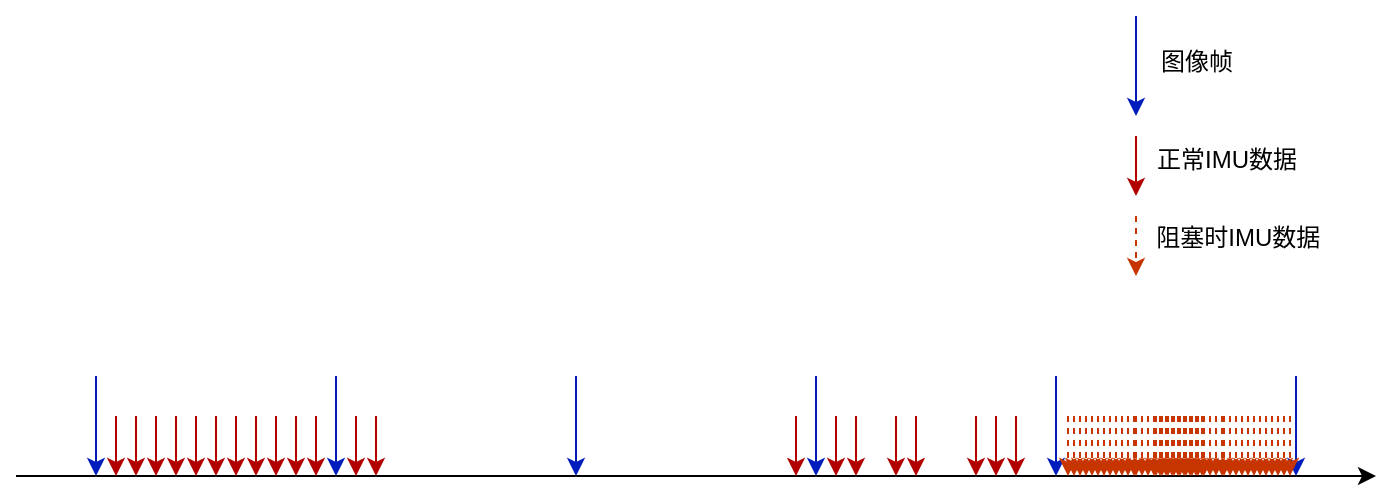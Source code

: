 <mxfile version="22.1.16" type="github">
  <diagram name="第 1 页" id="wvds4Noi8qXVrxd7TBgN">
    <mxGraphModel dx="1144" dy="659" grid="1" gridSize="10" guides="1" tooltips="1" connect="1" arrows="1" fold="1" page="1" pageScale="1" pageWidth="827" pageHeight="1169" math="0" shadow="0">
      <root>
        <mxCell id="0" />
        <mxCell id="1" parent="0" />
        <mxCell id="l1dMKH1lv7zG28irYOyC-1" value="" style="endArrow=classic;html=1;rounded=0;" edge="1" parent="1">
          <mxGeometry width="50" height="50" relative="1" as="geometry">
            <mxPoint x="40" y="360" as="sourcePoint" />
            <mxPoint x="720" y="360" as="targetPoint" />
          </mxGeometry>
        </mxCell>
        <mxCell id="l1dMKH1lv7zG28irYOyC-2" value="" style="endArrow=classic;html=1;rounded=0;fillColor=#0050ef;strokeColor=#001DBC;" edge="1" parent="1">
          <mxGeometry width="50" height="50" relative="1" as="geometry">
            <mxPoint x="80" y="310" as="sourcePoint" />
            <mxPoint x="80" y="360" as="targetPoint" />
          </mxGeometry>
        </mxCell>
        <mxCell id="l1dMKH1lv7zG28irYOyC-3" value="" style="endArrow=classic;html=1;rounded=0;fillColor=#0050ef;strokeColor=#001DBC;" edge="1" parent="1">
          <mxGeometry width="50" height="50" relative="1" as="geometry">
            <mxPoint x="200" y="310" as="sourcePoint" />
            <mxPoint x="200" y="360" as="targetPoint" />
          </mxGeometry>
        </mxCell>
        <mxCell id="l1dMKH1lv7zG28irYOyC-4" value="" style="endArrow=classic;html=1;rounded=0;fillColor=#0050ef;strokeColor=#001DBC;" edge="1" parent="1">
          <mxGeometry width="50" height="50" relative="1" as="geometry">
            <mxPoint x="320" y="310" as="sourcePoint" />
            <mxPoint x="320" y="360" as="targetPoint" />
          </mxGeometry>
        </mxCell>
        <mxCell id="l1dMKH1lv7zG28irYOyC-5" value="" style="endArrow=classic;html=1;rounded=0;fillColor=#0050ef;strokeColor=#001DBC;" edge="1" parent="1">
          <mxGeometry width="50" height="50" relative="1" as="geometry">
            <mxPoint x="560" y="310" as="sourcePoint" />
            <mxPoint x="560" y="360" as="targetPoint" />
          </mxGeometry>
        </mxCell>
        <mxCell id="l1dMKH1lv7zG28irYOyC-6" value="" style="endArrow=classic;html=1;rounded=0;fillColor=#0050ef;strokeColor=#001DBC;" edge="1" parent="1">
          <mxGeometry width="50" height="50" relative="1" as="geometry">
            <mxPoint x="680" y="310" as="sourcePoint" />
            <mxPoint x="680" y="360" as="targetPoint" />
          </mxGeometry>
        </mxCell>
        <mxCell id="l1dMKH1lv7zG28irYOyC-7" value="" style="endArrow=classic;html=1;rounded=0;fillColor=#e51400;strokeColor=#B20000;" edge="1" parent="1">
          <mxGeometry width="50" height="50" relative="1" as="geometry">
            <mxPoint x="90" y="330" as="sourcePoint" />
            <mxPoint x="90" y="360" as="targetPoint" />
          </mxGeometry>
        </mxCell>
        <mxCell id="l1dMKH1lv7zG28irYOyC-8" value="" style="endArrow=classic;html=1;rounded=0;fillColor=#e51400;strokeColor=#B20000;" edge="1" parent="1">
          <mxGeometry width="50" height="50" relative="1" as="geometry">
            <mxPoint x="100" y="330" as="sourcePoint" />
            <mxPoint x="100" y="360" as="targetPoint" />
          </mxGeometry>
        </mxCell>
        <mxCell id="l1dMKH1lv7zG28irYOyC-9" value="" style="endArrow=classic;html=1;rounded=0;fillColor=#e51400;strokeColor=#B20000;" edge="1" parent="1">
          <mxGeometry width="50" height="50" relative="1" as="geometry">
            <mxPoint x="110" y="330" as="sourcePoint" />
            <mxPoint x="110" y="360" as="targetPoint" />
          </mxGeometry>
        </mxCell>
        <mxCell id="l1dMKH1lv7zG28irYOyC-10" value="" style="endArrow=classic;html=1;rounded=0;fillColor=#e51400;strokeColor=#B20000;" edge="1" parent="1">
          <mxGeometry width="50" height="50" relative="1" as="geometry">
            <mxPoint x="120" y="330" as="sourcePoint" />
            <mxPoint x="120" y="360" as="targetPoint" />
          </mxGeometry>
        </mxCell>
        <mxCell id="l1dMKH1lv7zG28irYOyC-11" value="" style="endArrow=classic;html=1;rounded=0;fillColor=#e51400;strokeColor=#B20000;" edge="1" parent="1">
          <mxGeometry width="50" height="50" relative="1" as="geometry">
            <mxPoint x="130" y="330" as="sourcePoint" />
            <mxPoint x="130" y="360" as="targetPoint" />
          </mxGeometry>
        </mxCell>
        <mxCell id="l1dMKH1lv7zG28irYOyC-12" value="" style="endArrow=classic;html=1;rounded=0;fillColor=#e51400;strokeColor=#B20000;" edge="1" parent="1">
          <mxGeometry width="50" height="50" relative="1" as="geometry">
            <mxPoint x="140" y="330" as="sourcePoint" />
            <mxPoint x="140" y="360" as="targetPoint" />
          </mxGeometry>
        </mxCell>
        <mxCell id="l1dMKH1lv7zG28irYOyC-13" value="" style="endArrow=classic;html=1;rounded=0;fillColor=#e51400;strokeColor=#B20000;" edge="1" parent="1">
          <mxGeometry width="50" height="50" relative="1" as="geometry">
            <mxPoint x="150" y="330" as="sourcePoint" />
            <mxPoint x="150" y="360" as="targetPoint" />
          </mxGeometry>
        </mxCell>
        <mxCell id="l1dMKH1lv7zG28irYOyC-14" value="" style="endArrow=classic;html=1;rounded=0;fillColor=#e51400;strokeColor=#B20000;" edge="1" parent="1">
          <mxGeometry width="50" height="50" relative="1" as="geometry">
            <mxPoint x="160" y="330" as="sourcePoint" />
            <mxPoint x="160" y="360" as="targetPoint" />
          </mxGeometry>
        </mxCell>
        <mxCell id="l1dMKH1lv7zG28irYOyC-15" value="" style="endArrow=classic;html=1;rounded=0;fillColor=#e51400;strokeColor=#B20000;" edge="1" parent="1">
          <mxGeometry width="50" height="50" relative="1" as="geometry">
            <mxPoint x="170" y="330" as="sourcePoint" />
            <mxPoint x="170" y="360" as="targetPoint" />
          </mxGeometry>
        </mxCell>
        <mxCell id="l1dMKH1lv7zG28irYOyC-16" value="" style="endArrow=classic;html=1;rounded=0;fillColor=#e51400;strokeColor=#B20000;" edge="1" parent="1">
          <mxGeometry width="50" height="50" relative="1" as="geometry">
            <mxPoint x="180" y="330" as="sourcePoint" />
            <mxPoint x="180" y="360" as="targetPoint" />
          </mxGeometry>
        </mxCell>
        <mxCell id="l1dMKH1lv7zG28irYOyC-17" value="" style="endArrow=classic;html=1;rounded=0;fillColor=#e51400;strokeColor=#B20000;" edge="1" parent="1">
          <mxGeometry width="50" height="50" relative="1" as="geometry">
            <mxPoint x="190" y="330" as="sourcePoint" />
            <mxPoint x="190" y="360" as="targetPoint" />
          </mxGeometry>
        </mxCell>
        <mxCell id="l1dMKH1lv7zG28irYOyC-18" value="" style="endArrow=classic;html=1;rounded=0;fillColor=#e51400;strokeColor=#B20000;" edge="1" parent="1">
          <mxGeometry width="50" height="50" relative="1" as="geometry">
            <mxPoint x="210" y="330" as="sourcePoint" />
            <mxPoint x="210" y="360" as="targetPoint" />
          </mxGeometry>
        </mxCell>
        <mxCell id="l1dMKH1lv7zG28irYOyC-19" value="" style="endArrow=classic;html=1;rounded=0;fillColor=#e51400;strokeColor=#B20000;" edge="1" parent="1">
          <mxGeometry width="50" height="50" relative="1" as="geometry">
            <mxPoint x="220" y="330" as="sourcePoint" />
            <mxPoint x="220" y="360" as="targetPoint" />
          </mxGeometry>
        </mxCell>
        <mxCell id="l1dMKH1lv7zG28irYOyC-20" value="" style="endArrow=classic;html=1;rounded=0;fillColor=#fa6800;strokeColor=#C73500;dashed=1;" edge="1" parent="1">
          <mxGeometry width="50" height="50" relative="1" as="geometry">
            <mxPoint x="566" y="330" as="sourcePoint" />
            <mxPoint x="566" y="360" as="targetPoint" />
          </mxGeometry>
        </mxCell>
        <mxCell id="l1dMKH1lv7zG28irYOyC-21" value="" style="endArrow=classic;html=1;rounded=0;fillColor=#fa6800;strokeColor=#C73500;dashed=1;" edge="1" parent="1">
          <mxGeometry width="50" height="50" relative="1" as="geometry">
            <mxPoint x="569" y="330" as="sourcePoint" />
            <mxPoint x="569" y="360" as="targetPoint" />
          </mxGeometry>
        </mxCell>
        <mxCell id="l1dMKH1lv7zG28irYOyC-22" value="" style="endArrow=classic;html=1;rounded=0;fillColor=#fa6800;strokeColor=#C73500;dashed=1;" edge="1" parent="1">
          <mxGeometry width="50" height="50" relative="1" as="geometry">
            <mxPoint x="572" y="330" as="sourcePoint" />
            <mxPoint x="572" y="360" as="targetPoint" />
          </mxGeometry>
        </mxCell>
        <mxCell id="l1dMKH1lv7zG28irYOyC-23" value="" style="endArrow=classic;html=1;rounded=0;fillColor=#fa6800;strokeColor=#C73500;dashed=1;" edge="1" parent="1">
          <mxGeometry width="50" height="50" relative="1" as="geometry">
            <mxPoint x="575" y="330" as="sourcePoint" />
            <mxPoint x="575" y="360" as="targetPoint" />
          </mxGeometry>
        </mxCell>
        <mxCell id="l1dMKH1lv7zG28irYOyC-28" value="" style="endArrow=classic;html=1;rounded=0;fillColor=#fa6800;strokeColor=#C73500;dashed=1;" edge="1" parent="1">
          <mxGeometry width="50" height="50" relative="1" as="geometry">
            <mxPoint x="578" y="330" as="sourcePoint" />
            <mxPoint x="578" y="360" as="targetPoint" />
          </mxGeometry>
        </mxCell>
        <mxCell id="l1dMKH1lv7zG28irYOyC-29" value="" style="endArrow=classic;html=1;rounded=0;fillColor=#fa6800;strokeColor=#C73500;dashed=1;" edge="1" parent="1">
          <mxGeometry width="50" height="50" relative="1" as="geometry">
            <mxPoint x="581" y="330" as="sourcePoint" />
            <mxPoint x="581" y="360" as="targetPoint" />
          </mxGeometry>
        </mxCell>
        <mxCell id="l1dMKH1lv7zG28irYOyC-30" value="" style="endArrow=classic;html=1;rounded=0;fillColor=#fa6800;strokeColor=#C73500;dashed=1;" edge="1" parent="1">
          <mxGeometry width="50" height="50" relative="1" as="geometry">
            <mxPoint x="584" y="330" as="sourcePoint" />
            <mxPoint x="584" y="360" as="targetPoint" />
          </mxGeometry>
        </mxCell>
        <mxCell id="l1dMKH1lv7zG28irYOyC-31" value="" style="endArrow=classic;html=1;rounded=0;fillColor=#fa6800;strokeColor=#C73500;dashed=1;" edge="1" parent="1">
          <mxGeometry width="50" height="50" relative="1" as="geometry">
            <mxPoint x="587" y="330" as="sourcePoint" />
            <mxPoint x="587" y="360" as="targetPoint" />
          </mxGeometry>
        </mxCell>
        <mxCell id="l1dMKH1lv7zG28irYOyC-32" value="" style="endArrow=classic;html=1;rounded=0;fillColor=#fa6800;strokeColor=#C73500;dashed=1;" edge="1" parent="1">
          <mxGeometry width="50" height="50" relative="1" as="geometry">
            <mxPoint x="590" y="330" as="sourcePoint" />
            <mxPoint x="590" y="360" as="targetPoint" />
          </mxGeometry>
        </mxCell>
        <mxCell id="l1dMKH1lv7zG28irYOyC-33" value="" style="endArrow=classic;html=1;rounded=0;fillColor=#fa6800;strokeColor=#C73500;dashed=1;" edge="1" parent="1">
          <mxGeometry width="50" height="50" relative="1" as="geometry">
            <mxPoint x="593" y="330" as="sourcePoint" />
            <mxPoint x="593" y="360" as="targetPoint" />
          </mxGeometry>
        </mxCell>
        <mxCell id="l1dMKH1lv7zG28irYOyC-34" value="" style="endArrow=classic;html=1;rounded=0;fillColor=#fa6800;strokeColor=#C73500;dashed=1;" edge="1" parent="1">
          <mxGeometry width="50" height="50" relative="1" as="geometry">
            <mxPoint x="596" y="330" as="sourcePoint" />
            <mxPoint x="596" y="360" as="targetPoint" />
          </mxGeometry>
        </mxCell>
        <mxCell id="l1dMKH1lv7zG28irYOyC-35" value="" style="endArrow=classic;html=1;rounded=0;fillColor=#fa6800;strokeColor=#C73500;dashed=1;" edge="1" parent="1">
          <mxGeometry width="50" height="50" relative="1" as="geometry">
            <mxPoint x="599" y="330" as="sourcePoint" />
            <mxPoint x="599" y="360" as="targetPoint" />
          </mxGeometry>
        </mxCell>
        <mxCell id="l1dMKH1lv7zG28irYOyC-36" value="" style="endArrow=classic;html=1;rounded=0;fillColor=#fa6800;strokeColor=#C73500;dashed=1;" edge="1" parent="1">
          <mxGeometry width="50" height="50" relative="1" as="geometry">
            <mxPoint x="600" y="330" as="sourcePoint" />
            <mxPoint x="600" y="360" as="targetPoint" />
          </mxGeometry>
        </mxCell>
        <mxCell id="l1dMKH1lv7zG28irYOyC-37" value="" style="endArrow=classic;html=1;rounded=0;fillColor=#fa6800;strokeColor=#C73500;dashed=1;" edge="1" parent="1">
          <mxGeometry width="50" height="50" relative="1" as="geometry">
            <mxPoint x="603" y="330" as="sourcePoint" />
            <mxPoint x="603" y="360" as="targetPoint" />
          </mxGeometry>
        </mxCell>
        <mxCell id="l1dMKH1lv7zG28irYOyC-38" value="" style="endArrow=classic;html=1;rounded=0;fillColor=#fa6800;strokeColor=#C73500;dashed=1;" edge="1" parent="1">
          <mxGeometry width="50" height="50" relative="1" as="geometry">
            <mxPoint x="606" y="330" as="sourcePoint" />
            <mxPoint x="606" y="360" as="targetPoint" />
          </mxGeometry>
        </mxCell>
        <mxCell id="l1dMKH1lv7zG28irYOyC-39" value="" style="endArrow=classic;html=1;rounded=0;fillColor=#fa6800;strokeColor=#C73500;dashed=1;" edge="1" parent="1">
          <mxGeometry width="50" height="50" relative="1" as="geometry">
            <mxPoint x="609" y="330" as="sourcePoint" />
            <mxPoint x="609" y="360" as="targetPoint" />
          </mxGeometry>
        </mxCell>
        <mxCell id="l1dMKH1lv7zG28irYOyC-40" value="" style="endArrow=classic;html=1;rounded=0;fillColor=#fa6800;strokeColor=#C73500;dashed=1;" edge="1" parent="1">
          <mxGeometry width="50" height="50" relative="1" as="geometry">
            <mxPoint x="612" y="330" as="sourcePoint" />
            <mxPoint x="612" y="360" as="targetPoint" />
          </mxGeometry>
        </mxCell>
        <mxCell id="l1dMKH1lv7zG28irYOyC-41" value="" style="endArrow=classic;html=1;rounded=0;fillColor=#fa6800;strokeColor=#C73500;dashed=1;" edge="1" parent="1">
          <mxGeometry width="50" height="50" relative="1" as="geometry">
            <mxPoint x="615" y="330" as="sourcePoint" />
            <mxPoint x="615" y="360" as="targetPoint" />
          </mxGeometry>
        </mxCell>
        <mxCell id="l1dMKH1lv7zG28irYOyC-42" value="" style="endArrow=classic;html=1;rounded=0;fillColor=#fa6800;strokeColor=#C73500;dashed=1;" edge="1" parent="1">
          <mxGeometry width="50" height="50" relative="1" as="geometry">
            <mxPoint x="618" y="330" as="sourcePoint" />
            <mxPoint x="618" y="360" as="targetPoint" />
          </mxGeometry>
        </mxCell>
        <mxCell id="l1dMKH1lv7zG28irYOyC-43" value="" style="endArrow=classic;html=1;rounded=0;fillColor=#fa6800;strokeColor=#C73500;dashed=1;" edge="1" parent="1">
          <mxGeometry width="50" height="50" relative="1" as="geometry">
            <mxPoint x="621" y="330" as="sourcePoint" />
            <mxPoint x="621" y="360" as="targetPoint" />
          </mxGeometry>
        </mxCell>
        <mxCell id="l1dMKH1lv7zG28irYOyC-44" value="" style="endArrow=classic;html=1;rounded=0;fillColor=#fa6800;strokeColor=#C73500;dashed=1;" edge="1" parent="1">
          <mxGeometry width="50" height="50" relative="1" as="geometry">
            <mxPoint x="624" y="330" as="sourcePoint" />
            <mxPoint x="624" y="360" as="targetPoint" />
          </mxGeometry>
        </mxCell>
        <mxCell id="l1dMKH1lv7zG28irYOyC-45" value="" style="endArrow=classic;html=1;rounded=0;fillColor=#fa6800;strokeColor=#C73500;dashed=1;" edge="1" parent="1">
          <mxGeometry width="50" height="50" relative="1" as="geometry">
            <mxPoint x="627" y="330" as="sourcePoint" />
            <mxPoint x="627" y="360" as="targetPoint" />
          </mxGeometry>
        </mxCell>
        <mxCell id="l1dMKH1lv7zG28irYOyC-46" value="" style="endArrow=classic;html=1;rounded=0;fillColor=#fa6800;strokeColor=#C73500;dashed=1;" edge="1" parent="1">
          <mxGeometry width="50" height="50" relative="1" as="geometry">
            <mxPoint x="630" y="330" as="sourcePoint" />
            <mxPoint x="630" y="360" as="targetPoint" />
          </mxGeometry>
        </mxCell>
        <mxCell id="l1dMKH1lv7zG28irYOyC-47" value="" style="endArrow=classic;html=1;rounded=0;fillColor=#fa6800;strokeColor=#C73500;dashed=1;" edge="1" parent="1">
          <mxGeometry width="50" height="50" relative="1" as="geometry">
            <mxPoint x="633" y="330" as="sourcePoint" />
            <mxPoint x="633" y="360" as="targetPoint" />
          </mxGeometry>
        </mxCell>
        <mxCell id="l1dMKH1lv7zG28irYOyC-48" value="" style="endArrow=classic;html=1;rounded=0;fillColor=#fa6800;strokeColor=#C73500;dashed=1;" edge="1" parent="1">
          <mxGeometry width="50" height="50" relative="1" as="geometry">
            <mxPoint x="610" y="330" as="sourcePoint" />
            <mxPoint x="610" y="360" as="targetPoint" />
          </mxGeometry>
        </mxCell>
        <mxCell id="l1dMKH1lv7zG28irYOyC-49" value="" style="endArrow=classic;html=1;rounded=0;fillColor=#fa6800;strokeColor=#C73500;dashed=1;" edge="1" parent="1">
          <mxGeometry width="50" height="50" relative="1" as="geometry">
            <mxPoint x="613" y="330" as="sourcePoint" />
            <mxPoint x="613" y="360" as="targetPoint" />
          </mxGeometry>
        </mxCell>
        <mxCell id="l1dMKH1lv7zG28irYOyC-50" value="" style="endArrow=classic;html=1;rounded=0;fillColor=#fa6800;strokeColor=#C73500;dashed=1;" edge="1" parent="1">
          <mxGeometry width="50" height="50" relative="1" as="geometry">
            <mxPoint x="616" y="330" as="sourcePoint" />
            <mxPoint x="616" y="360" as="targetPoint" />
          </mxGeometry>
        </mxCell>
        <mxCell id="l1dMKH1lv7zG28irYOyC-51" value="" style="endArrow=classic;html=1;rounded=0;fillColor=#fa6800;strokeColor=#C73500;dashed=1;" edge="1" parent="1">
          <mxGeometry width="50" height="50" relative="1" as="geometry">
            <mxPoint x="619" y="330" as="sourcePoint" />
            <mxPoint x="619" y="360" as="targetPoint" />
          </mxGeometry>
        </mxCell>
        <mxCell id="l1dMKH1lv7zG28irYOyC-52" value="" style="endArrow=classic;html=1;rounded=0;fillColor=#fa6800;strokeColor=#C73500;dashed=1;" edge="1" parent="1">
          <mxGeometry width="50" height="50" relative="1" as="geometry">
            <mxPoint x="622" y="330" as="sourcePoint" />
            <mxPoint x="622" y="360" as="targetPoint" />
          </mxGeometry>
        </mxCell>
        <mxCell id="l1dMKH1lv7zG28irYOyC-53" value="" style="endArrow=classic;html=1;rounded=0;fillColor=#fa6800;strokeColor=#C73500;dashed=1;" edge="1" parent="1">
          <mxGeometry width="50" height="50" relative="1" as="geometry">
            <mxPoint x="625" y="330" as="sourcePoint" />
            <mxPoint x="625" y="360" as="targetPoint" />
          </mxGeometry>
        </mxCell>
        <mxCell id="l1dMKH1lv7zG28irYOyC-54" value="" style="endArrow=classic;html=1;rounded=0;fillColor=#fa6800;strokeColor=#C73500;dashed=1;" edge="1" parent="1">
          <mxGeometry width="50" height="50" relative="1" as="geometry">
            <mxPoint x="628" y="330" as="sourcePoint" />
            <mxPoint x="628" y="360" as="targetPoint" />
          </mxGeometry>
        </mxCell>
        <mxCell id="l1dMKH1lv7zG28irYOyC-55" value="" style="endArrow=classic;html=1;rounded=0;fillColor=#fa6800;strokeColor=#C73500;dashed=1;" edge="1" parent="1">
          <mxGeometry width="50" height="50" relative="1" as="geometry">
            <mxPoint x="631" y="330" as="sourcePoint" />
            <mxPoint x="631" y="360" as="targetPoint" />
          </mxGeometry>
        </mxCell>
        <mxCell id="l1dMKH1lv7zG28irYOyC-56" value="" style="endArrow=classic;html=1;rounded=0;fillColor=#fa6800;strokeColor=#C73500;dashed=1;" edge="1" parent="1">
          <mxGeometry width="50" height="50" relative="1" as="geometry">
            <mxPoint x="634" y="330" as="sourcePoint" />
            <mxPoint x="634" y="360" as="targetPoint" />
          </mxGeometry>
        </mxCell>
        <mxCell id="l1dMKH1lv7zG28irYOyC-57" value="" style="endArrow=classic;html=1;rounded=0;fillColor=#fa6800;strokeColor=#C73500;dashed=1;" edge="1" parent="1">
          <mxGeometry width="50" height="50" relative="1" as="geometry">
            <mxPoint x="637" y="330" as="sourcePoint" />
            <mxPoint x="637" y="360" as="targetPoint" />
          </mxGeometry>
        </mxCell>
        <mxCell id="l1dMKH1lv7zG28irYOyC-58" value="" style="endArrow=classic;html=1;rounded=0;fillColor=#fa6800;strokeColor=#C73500;dashed=1;" edge="1" parent="1">
          <mxGeometry width="50" height="50" relative="1" as="geometry">
            <mxPoint x="640" y="330" as="sourcePoint" />
            <mxPoint x="640" y="360" as="targetPoint" />
          </mxGeometry>
        </mxCell>
        <mxCell id="l1dMKH1lv7zG28irYOyC-59" value="" style="endArrow=classic;html=1;rounded=0;fillColor=#fa6800;strokeColor=#C73500;dashed=1;" edge="1" parent="1">
          <mxGeometry width="50" height="50" relative="1" as="geometry">
            <mxPoint x="643" y="330" as="sourcePoint" />
            <mxPoint x="643" y="360" as="targetPoint" />
          </mxGeometry>
        </mxCell>
        <mxCell id="l1dMKH1lv7zG28irYOyC-60" value="" style="endArrow=classic;html=1;rounded=0;fillColor=#fa6800;strokeColor=#C73500;dashed=1;" edge="1" parent="1">
          <mxGeometry width="50" height="50" relative="1" as="geometry">
            <mxPoint x="644" y="330" as="sourcePoint" />
            <mxPoint x="644" y="360" as="targetPoint" />
          </mxGeometry>
        </mxCell>
        <mxCell id="l1dMKH1lv7zG28irYOyC-61" value="" style="endArrow=classic;html=1;rounded=0;fillColor=#fa6800;strokeColor=#C73500;dashed=1;" edge="1" parent="1">
          <mxGeometry width="50" height="50" relative="1" as="geometry">
            <mxPoint x="647" y="330" as="sourcePoint" />
            <mxPoint x="647" y="360" as="targetPoint" />
          </mxGeometry>
        </mxCell>
        <mxCell id="l1dMKH1lv7zG28irYOyC-62" value="" style="endArrow=classic;html=1;rounded=0;fillColor=#fa6800;strokeColor=#C73500;dashed=1;" edge="1" parent="1">
          <mxGeometry width="50" height="50" relative="1" as="geometry">
            <mxPoint x="650" y="330" as="sourcePoint" />
            <mxPoint x="650" y="360" as="targetPoint" />
          </mxGeometry>
        </mxCell>
        <mxCell id="l1dMKH1lv7zG28irYOyC-63" value="" style="endArrow=classic;html=1;rounded=0;fillColor=#fa6800;strokeColor=#C73500;dashed=1;" edge="1" parent="1">
          <mxGeometry width="50" height="50" relative="1" as="geometry">
            <mxPoint x="653" y="330" as="sourcePoint" />
            <mxPoint x="653" y="360" as="targetPoint" />
          </mxGeometry>
        </mxCell>
        <mxCell id="l1dMKH1lv7zG28irYOyC-64" value="" style="endArrow=classic;html=1;rounded=0;fillColor=#fa6800;strokeColor=#C73500;dashed=1;" edge="1" parent="1">
          <mxGeometry width="50" height="50" relative="1" as="geometry">
            <mxPoint x="656" y="330" as="sourcePoint" />
            <mxPoint x="656" y="360" as="targetPoint" />
          </mxGeometry>
        </mxCell>
        <mxCell id="l1dMKH1lv7zG28irYOyC-65" value="" style="endArrow=classic;html=1;rounded=0;fillColor=#fa6800;strokeColor=#C73500;dashed=1;" edge="1" parent="1">
          <mxGeometry width="50" height="50" relative="1" as="geometry">
            <mxPoint x="659" y="330" as="sourcePoint" />
            <mxPoint x="659" y="360" as="targetPoint" />
          </mxGeometry>
        </mxCell>
        <mxCell id="l1dMKH1lv7zG28irYOyC-66" value="" style="endArrow=classic;html=1;rounded=0;fillColor=#fa6800;strokeColor=#C73500;dashed=1;" edge="1" parent="1">
          <mxGeometry width="50" height="50" relative="1" as="geometry">
            <mxPoint x="662" y="330" as="sourcePoint" />
            <mxPoint x="662" y="360" as="targetPoint" />
          </mxGeometry>
        </mxCell>
        <mxCell id="l1dMKH1lv7zG28irYOyC-67" value="" style="endArrow=classic;html=1;rounded=0;fillColor=#fa6800;strokeColor=#C73500;dashed=1;" edge="1" parent="1">
          <mxGeometry width="50" height="50" relative="1" as="geometry">
            <mxPoint x="665" y="330" as="sourcePoint" />
            <mxPoint x="665" y="360" as="targetPoint" />
          </mxGeometry>
        </mxCell>
        <mxCell id="l1dMKH1lv7zG28irYOyC-68" value="" style="endArrow=classic;html=1;rounded=0;fillColor=#fa6800;strokeColor=#C73500;dashed=1;" edge="1" parent="1">
          <mxGeometry width="50" height="50" relative="1" as="geometry">
            <mxPoint x="668" y="330" as="sourcePoint" />
            <mxPoint x="668" y="360" as="targetPoint" />
          </mxGeometry>
        </mxCell>
        <mxCell id="l1dMKH1lv7zG28irYOyC-69" value="" style="endArrow=classic;html=1;rounded=0;fillColor=#fa6800;strokeColor=#C73500;dashed=1;" edge="1" parent="1">
          <mxGeometry width="50" height="50" relative="1" as="geometry">
            <mxPoint x="671" y="330" as="sourcePoint" />
            <mxPoint x="671" y="360" as="targetPoint" />
          </mxGeometry>
        </mxCell>
        <mxCell id="l1dMKH1lv7zG28irYOyC-70" value="" style="endArrow=classic;html=1;rounded=0;fillColor=#fa6800;strokeColor=#C73500;dashed=1;" edge="1" parent="1">
          <mxGeometry width="50" height="50" relative="1" as="geometry">
            <mxPoint x="674" y="330" as="sourcePoint" />
            <mxPoint x="674" y="360" as="targetPoint" />
          </mxGeometry>
        </mxCell>
        <mxCell id="l1dMKH1lv7zG28irYOyC-71" value="" style="endArrow=classic;html=1;rounded=0;fillColor=#fa6800;strokeColor=#C73500;dashed=1;" edge="1" parent="1">
          <mxGeometry width="50" height="50" relative="1" as="geometry">
            <mxPoint x="677" y="330" as="sourcePoint" />
            <mxPoint x="677" y="360" as="targetPoint" />
          </mxGeometry>
        </mxCell>
        <mxCell id="l1dMKH1lv7zG28irYOyC-72" value="" style="endArrow=classic;html=1;rounded=0;fillColor=#fa6800;strokeColor=#C73500;dashed=1;" edge="1" parent="1">
          <mxGeometry width="50" height="50" relative="1" as="geometry">
            <mxPoint x="600" y="230" as="sourcePoint" />
            <mxPoint x="600" y="260" as="targetPoint" />
          </mxGeometry>
        </mxCell>
        <mxCell id="l1dMKH1lv7zG28irYOyC-73" value="" style="endArrow=classic;html=1;rounded=0;fillColor=#e51400;strokeColor=#B20000;" edge="1" parent="1">
          <mxGeometry width="50" height="50" relative="1" as="geometry">
            <mxPoint x="600" y="190" as="sourcePoint" />
            <mxPoint x="600" y="220" as="targetPoint" />
          </mxGeometry>
        </mxCell>
        <mxCell id="l1dMKH1lv7zG28irYOyC-74" value="" style="endArrow=classic;html=1;rounded=0;fillColor=#0050ef;strokeColor=#001DBC;" edge="1" parent="1">
          <mxGeometry width="50" height="50" relative="1" as="geometry">
            <mxPoint x="600" y="130" as="sourcePoint" />
            <mxPoint x="600" y="180" as="targetPoint" />
          </mxGeometry>
        </mxCell>
        <mxCell id="l1dMKH1lv7zG28irYOyC-75" value="图像帧" style="text;html=1;align=center;verticalAlign=middle;resizable=0;points=[];autosize=1;strokeColor=none;fillColor=none;" vertex="1" parent="1">
          <mxGeometry x="600" y="138" width="60" height="30" as="geometry" />
        </mxCell>
        <mxCell id="l1dMKH1lv7zG28irYOyC-76" value="正常IMU数据" style="text;html=1;align=center;verticalAlign=middle;resizable=0;points=[];autosize=1;strokeColor=none;fillColor=none;" vertex="1" parent="1">
          <mxGeometry x="600" y="187" width="90" height="30" as="geometry" />
        </mxCell>
        <mxCell id="l1dMKH1lv7zG28irYOyC-77" value="&amp;nbsp;阻塞时IMU数据" style="text;html=1;align=center;verticalAlign=middle;resizable=0;points=[];autosize=1;strokeColor=none;fillColor=none;" vertex="1" parent="1">
          <mxGeometry x="594" y="226" width="110" height="30" as="geometry" />
        </mxCell>
        <mxCell id="l1dMKH1lv7zG28irYOyC-78" value="" style="endArrow=classic;html=1;rounded=0;fillColor=#0050ef;strokeColor=#001DBC;" edge="1" parent="1">
          <mxGeometry width="50" height="50" relative="1" as="geometry">
            <mxPoint x="440" y="310" as="sourcePoint" />
            <mxPoint x="440" y="360" as="targetPoint" />
          </mxGeometry>
        </mxCell>
        <mxCell id="l1dMKH1lv7zG28irYOyC-79" value="" style="endArrow=classic;html=1;rounded=0;fillColor=#e51400;strokeColor=#B20000;" edge="1" parent="1">
          <mxGeometry width="50" height="50" relative="1" as="geometry">
            <mxPoint x="430" y="330" as="sourcePoint" />
            <mxPoint x="430" y="360" as="targetPoint" />
          </mxGeometry>
        </mxCell>
        <mxCell id="l1dMKH1lv7zG28irYOyC-80" value="" style="endArrow=classic;html=1;rounded=0;fillColor=#e51400;strokeColor=#B20000;" edge="1" parent="1">
          <mxGeometry width="50" height="50" relative="1" as="geometry">
            <mxPoint x="450" y="330" as="sourcePoint" />
            <mxPoint x="450" y="360" as="targetPoint" />
          </mxGeometry>
        </mxCell>
        <mxCell id="l1dMKH1lv7zG28irYOyC-81" value="" style="endArrow=classic;html=1;rounded=0;fillColor=#e51400;strokeColor=#B20000;" edge="1" parent="1">
          <mxGeometry width="50" height="50" relative="1" as="geometry">
            <mxPoint x="460" y="330" as="sourcePoint" />
            <mxPoint x="460" y="360" as="targetPoint" />
          </mxGeometry>
        </mxCell>
        <mxCell id="l1dMKH1lv7zG28irYOyC-82" value="" style="endArrow=classic;html=1;rounded=0;fillColor=#e51400;strokeColor=#B20000;" edge="1" parent="1">
          <mxGeometry width="50" height="50" relative="1" as="geometry">
            <mxPoint x="480" y="330" as="sourcePoint" />
            <mxPoint x="480" y="360" as="targetPoint" />
          </mxGeometry>
        </mxCell>
        <mxCell id="l1dMKH1lv7zG28irYOyC-83" value="" style="endArrow=classic;html=1;rounded=0;fillColor=#e51400;strokeColor=#B20000;" edge="1" parent="1">
          <mxGeometry width="50" height="50" relative="1" as="geometry">
            <mxPoint x="490" y="330" as="sourcePoint" />
            <mxPoint x="490" y="360" as="targetPoint" />
          </mxGeometry>
        </mxCell>
        <mxCell id="l1dMKH1lv7zG28irYOyC-84" value="" style="endArrow=classic;html=1;rounded=0;fillColor=#e51400;strokeColor=#B20000;" edge="1" parent="1">
          <mxGeometry width="50" height="50" relative="1" as="geometry">
            <mxPoint x="520" y="330" as="sourcePoint" />
            <mxPoint x="520" y="360" as="targetPoint" />
          </mxGeometry>
        </mxCell>
        <mxCell id="l1dMKH1lv7zG28irYOyC-85" value="" style="endArrow=classic;html=1;rounded=0;fillColor=#e51400;strokeColor=#B20000;" edge="1" parent="1">
          <mxGeometry width="50" height="50" relative="1" as="geometry">
            <mxPoint x="530" y="330" as="sourcePoint" />
            <mxPoint x="530" y="360" as="targetPoint" />
          </mxGeometry>
        </mxCell>
        <mxCell id="l1dMKH1lv7zG28irYOyC-86" value="" style="endArrow=classic;html=1;rounded=0;fillColor=#e51400;strokeColor=#B20000;" edge="1" parent="1">
          <mxGeometry width="50" height="50" relative="1" as="geometry">
            <mxPoint x="540" y="330" as="sourcePoint" />
            <mxPoint x="540" y="360" as="targetPoint" />
            <Array as="points">
              <mxPoint x="540" y="340" />
            </Array>
          </mxGeometry>
        </mxCell>
      </root>
    </mxGraphModel>
  </diagram>
</mxfile>
